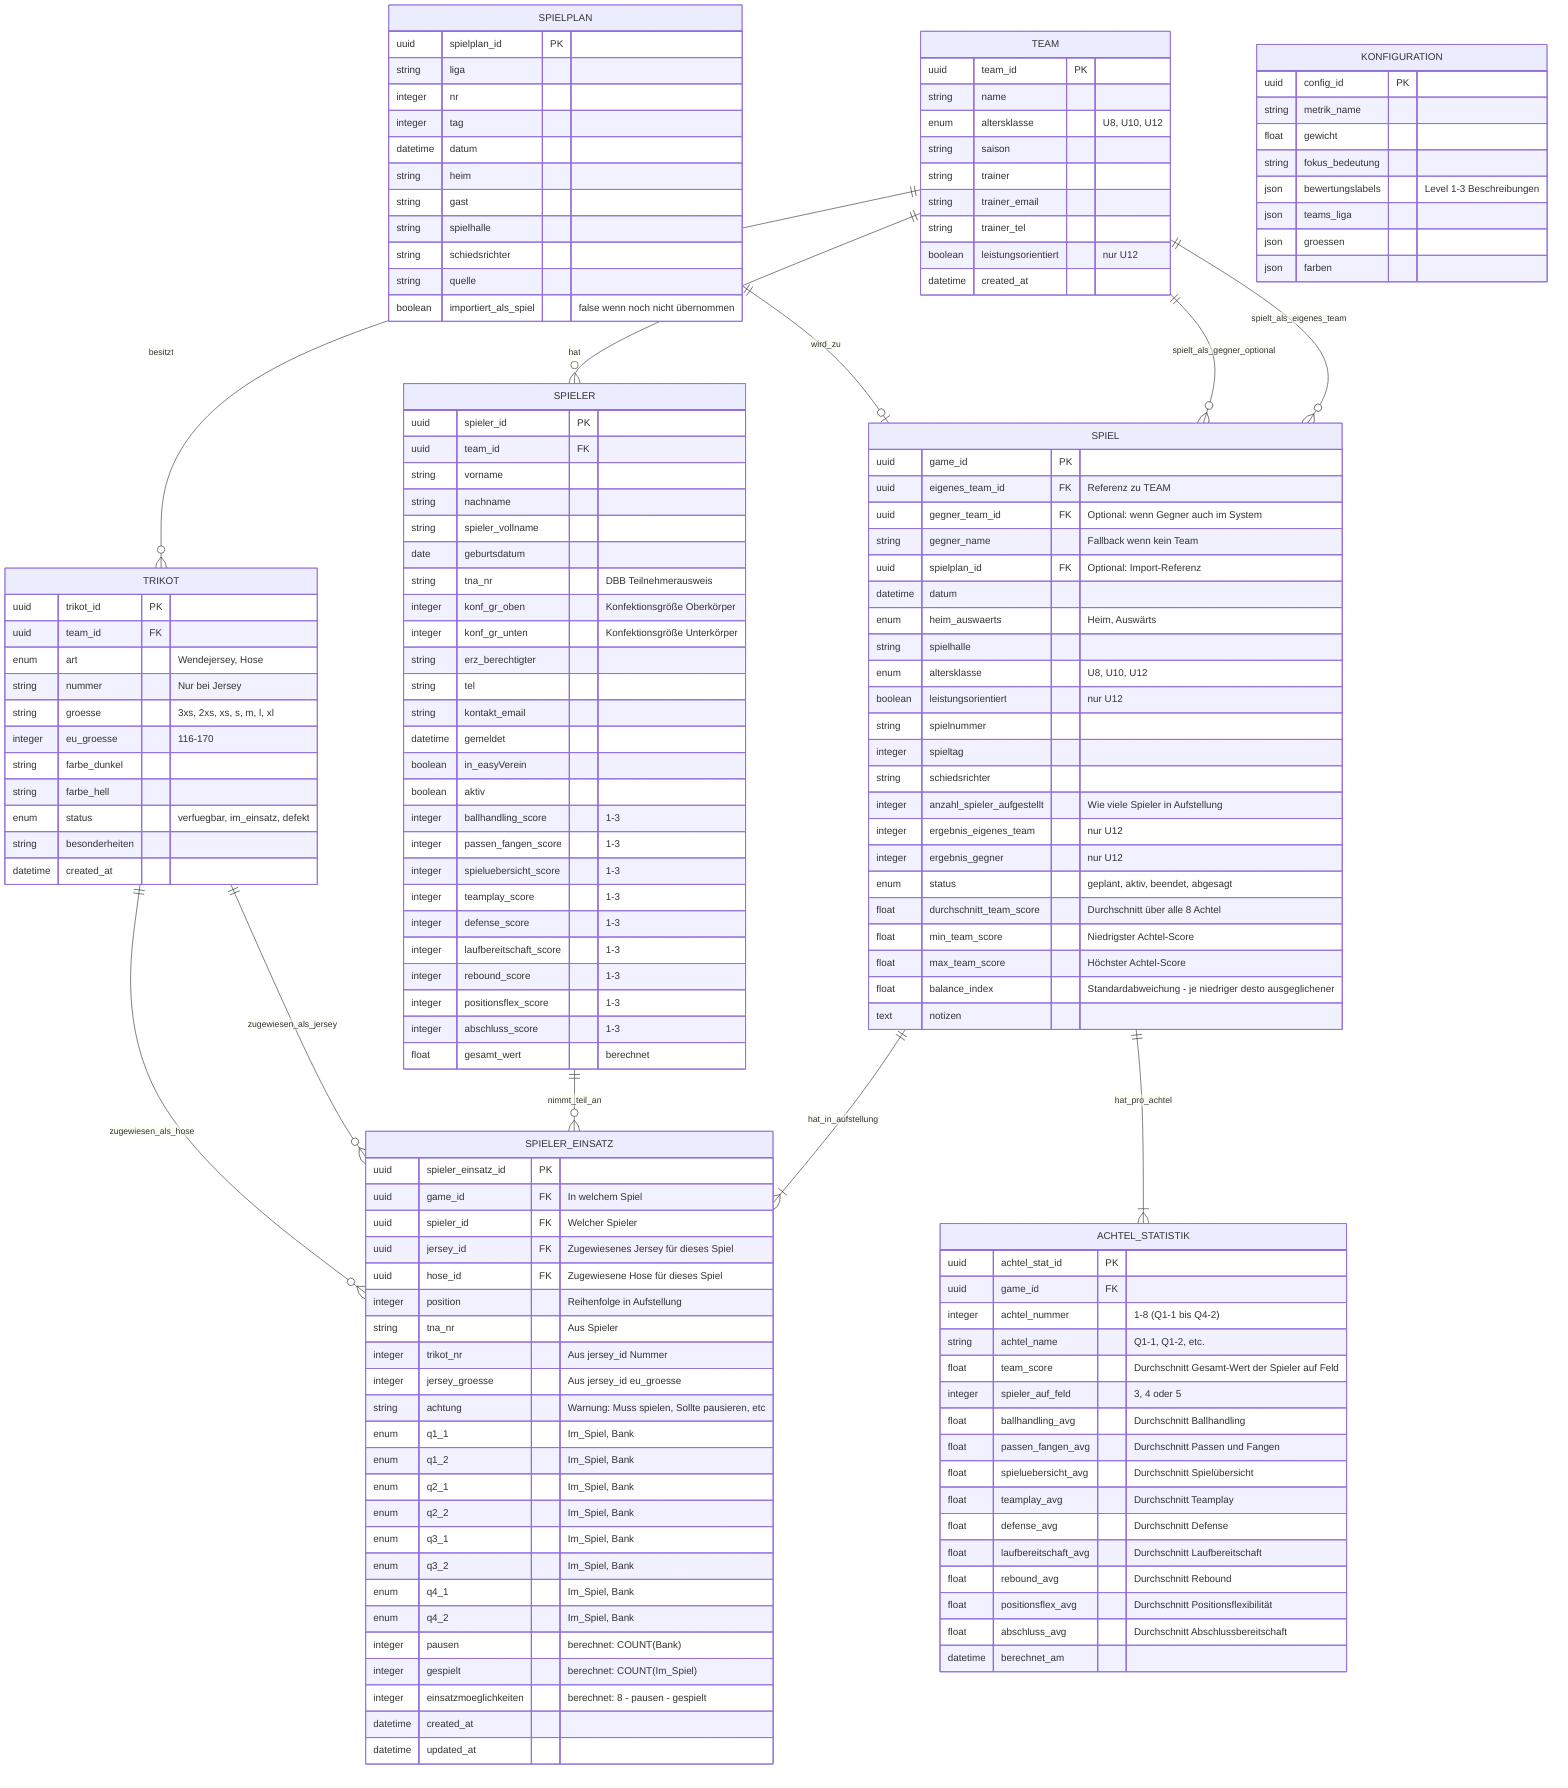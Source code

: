 erDiagram
    TEAM ||--o{ SPIELER : "hat"
    TEAM ||--o{ SPIEL : "spielt_als_eigenes_team"
    TEAM ||--o{ SPIEL : "spielt_als_gegner_optional"
    TEAM ||--o{ TRIKOT : "besitzt"
    SPIELPLAN ||--o| SPIEL : "wird_zu"
    SPIEL ||--|{ SPIELER_EINSATZ : "hat_in_aufstellung"
    SPIEL ||--|{ ACHTEL_STATISTIK : "hat_pro_achtel"
    SPIELER ||--o{ SPIELER_EINSATZ : "nimmt_teil_an"
    TRIKOT ||--o{ SPIELER_EINSATZ : "zugewiesen_als_jersey"
    TRIKOT ||--o{ SPIELER_EINSATZ : "zugewiesen_als_hose"
    
    TEAM {
        uuid team_id PK
        string name
        enum altersklasse "U8, U10, U12"
        string saison
        string trainer
        string trainer_email
        string trainer_tel
        boolean leistungsorientiert "nur U12"
        datetime created_at
    }
    
    SPIELER {
        uuid spieler_id PK
        uuid team_id FK
        string vorname
        string nachname
        string spieler_vollname
        date geburtsdatum
        string tna_nr "DBB Teilnehmerausweis"
        integer konf_gr_oben "Konfektionsgröße Oberkörper"
        integer konf_gr_unten "Konfektionsgröße Unterkörper"
        string erz_berechtigter
        string tel
        string kontakt_email
        datetime gemeldet
        boolean in_easyVerein
        boolean aktiv
        integer ballhandling_score "1-3"
        integer passen_fangen_score "1-3"
        integer spieluebersicht_score "1-3"
        integer teamplay_score "1-3"
        integer defense_score "1-3"
        integer laufbereitschaft_score "1-3"
        integer rebound_score "1-3"
        integer positionsflex_score "1-3"
        integer abschluss_score "1-3"
        float gesamt_wert "berechnet"
    }
    
    SPIEL {
        uuid game_id PK
        uuid eigenes_team_id FK "Referenz zu TEAM"
        uuid gegner_team_id FK "Optional: wenn Gegner auch im System"
        string gegner_name "Fallback wenn kein Team"
        uuid spielplan_id FK "Optional: Import-Referenz"
        datetime datum
        enum heim_auswaerts "Heim, Auswärts"
        string spielhalle
        enum altersklasse "U8, U10, U12"
        boolean leistungsorientiert "nur U12"
        string spielnummer
        integer spieltag
        string schiedsrichter
        integer anzahl_spieler_aufgestellt "Wie viele Spieler in Aufstellung"
        integer ergebnis_eigenes_team "nur U12"
        integer ergebnis_gegner "nur U12"
        enum status "geplant, aktiv, beendet, abgesagt"
        float durchschnitt_team_score "Durchschnitt über alle 8 Achtel"
        float min_team_score "Niedrigster Achtel-Score"
        float max_team_score "Höchster Achtel-Score"
        float balance_index "Standardabweichung - je niedriger desto ausgeglichener"
        text notizen
    }
    
    SPIELER_EINSATZ {
        uuid spieler_einsatz_id PK
        uuid game_id FK "In welchem Spiel"
        uuid spieler_id FK "Welcher Spieler"
        uuid jersey_id FK "Zugewiesenes Jersey für dieses Spiel"
        uuid hose_id FK "Zugewiesene Hose für dieses Spiel"
        integer position "Reihenfolge in Aufstellung"
        string tna_nr "Aus Spieler"
        integer trikot_nr "Aus jersey_id Nummer"
        integer jersey_groesse "Aus jersey_id eu_groesse"
        string achtung "Warnung: Muss spielen, Sollte pausieren, etc"
        enum q1_1 "Im_Spiel, Bank"
        enum q1_2 "Im_Spiel, Bank"
        enum q2_1 "Im_Spiel, Bank"
        enum q2_2 "Im_Spiel, Bank"
        enum q3_1 "Im_Spiel, Bank"
        enum q3_2 "Im_Spiel, Bank"
        enum q4_1 "Im_Spiel, Bank"
        enum q4_2 "Im_Spiel, Bank"
        integer pausen "berechnet: COUNT(Bank)"
        integer gespielt "berechnet: COUNT(Im_Spiel)"
        integer einsatzmoeglichkeiten "berechnet: 8 - pausen - gespielt"
        datetime created_at
        datetime updated_at
    }
    
    ACHTEL_STATISTIK {
        uuid achtel_stat_id PK
        uuid game_id FK
        integer achtel_nummer "1-8 (Q1-1 bis Q4-2)"
        string achtel_name "Q1-1, Q1-2, etc."
        float team_score "Durchschnitt Gesamt-Wert der Spieler auf Feld"
        integer spieler_auf_feld "3, 4 oder 5"
        float ballhandling_avg "Durchschnitt Ballhandling"
        float passen_fangen_avg "Durchschnitt Passen und Fangen"
        float spieluebersicht_avg "Durchschnitt Spielübersicht"
        float teamplay_avg "Durchschnitt Teamplay"
        float defense_avg "Durchschnitt Defense"
        float laufbereitschaft_avg "Durchschnitt Laufbereitschaft"
        float rebound_avg "Durchschnitt Rebound"
        float positionsflex_avg "Durchschnitt Positionsflexibilität"
        float abschluss_avg "Durchschnitt Abschlussbereitschaft"
        datetime berechnet_am
    }
    
    TRIKOT {
        uuid trikot_id PK
        uuid team_id FK
        enum art "Wendejersey, Hose"
        string nummer "Nur bei Jersey"
        string groesse "3xs, 2xs, xs, s, m, l, xl"
        integer eu_groesse "116-170"
        string farbe_dunkel
        string farbe_hell
        enum status "verfuegbar, im_einsatz, defekt"
        string besonderheiten
        datetime created_at
    }
    
    SPIELPLAN {
        uuid spielplan_id PK
        string liga
        integer nr
        integer tag
        datetime datum
        string heim
        string gast
        string spielhalle
        string schiedsrichter
        string quelle
        boolean importiert_als_spiel "false wenn noch nicht übernommen"
    }
    
    KONFIGURATION {
        uuid config_id PK
        string metrik_name
        float gewicht
        string fokus_bedeutung
        json bewertungslabels "Level 1-3 Beschreibungen"
        json teams_liga
        json groessen
        json farben
    }